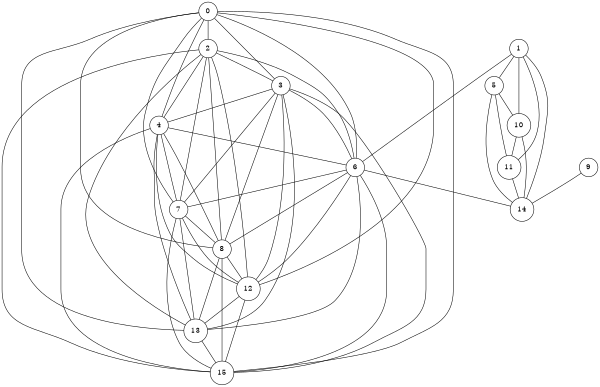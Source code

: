 graph { graph [size="4,4"]; node[shape=circle];
 0-- 2
 0-- 3
 0-- 4
 0-- 6
 0-- 7
 0-- 8
 0--12
 0--13
 0--15
 1-- 5
 1-- 6
 1--10
 1--11
 1--14
 2-- 3
 2-- 4
 2-- 6
 2-- 7
 2-- 8
 2--12
 2--13
 2--15
 3-- 4
 3-- 6
 3-- 7
 3-- 8
 3--12
 3--13
 3--15
 4-- 6
 4-- 7
 4-- 8
 4--12
 4--13
 4--15
 5--10
 5--11
 5--14
 6-- 7
 6-- 8
 6--12
 6--13
 6--14
 6--15
 7-- 8
 7--12
 7--13
 7--15
 8--12
 8--13
 8--15
 9--14
10--11
10--14
11--14
12--13
12--15
13--15

}

